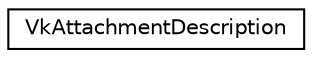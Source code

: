 digraph "Graphical Class Hierarchy"
{
 // LATEX_PDF_SIZE
  edge [fontname="Helvetica",fontsize="10",labelfontname="Helvetica",labelfontsize="10"];
  node [fontname="Helvetica",fontsize="10",shape=record];
  rankdir="LR";
  Node0 [label="VkAttachmentDescription",height=0.2,width=0.4,color="black", fillcolor="white", style="filled",URL="$structVkAttachmentDescription.html",tooltip=" "];
}
